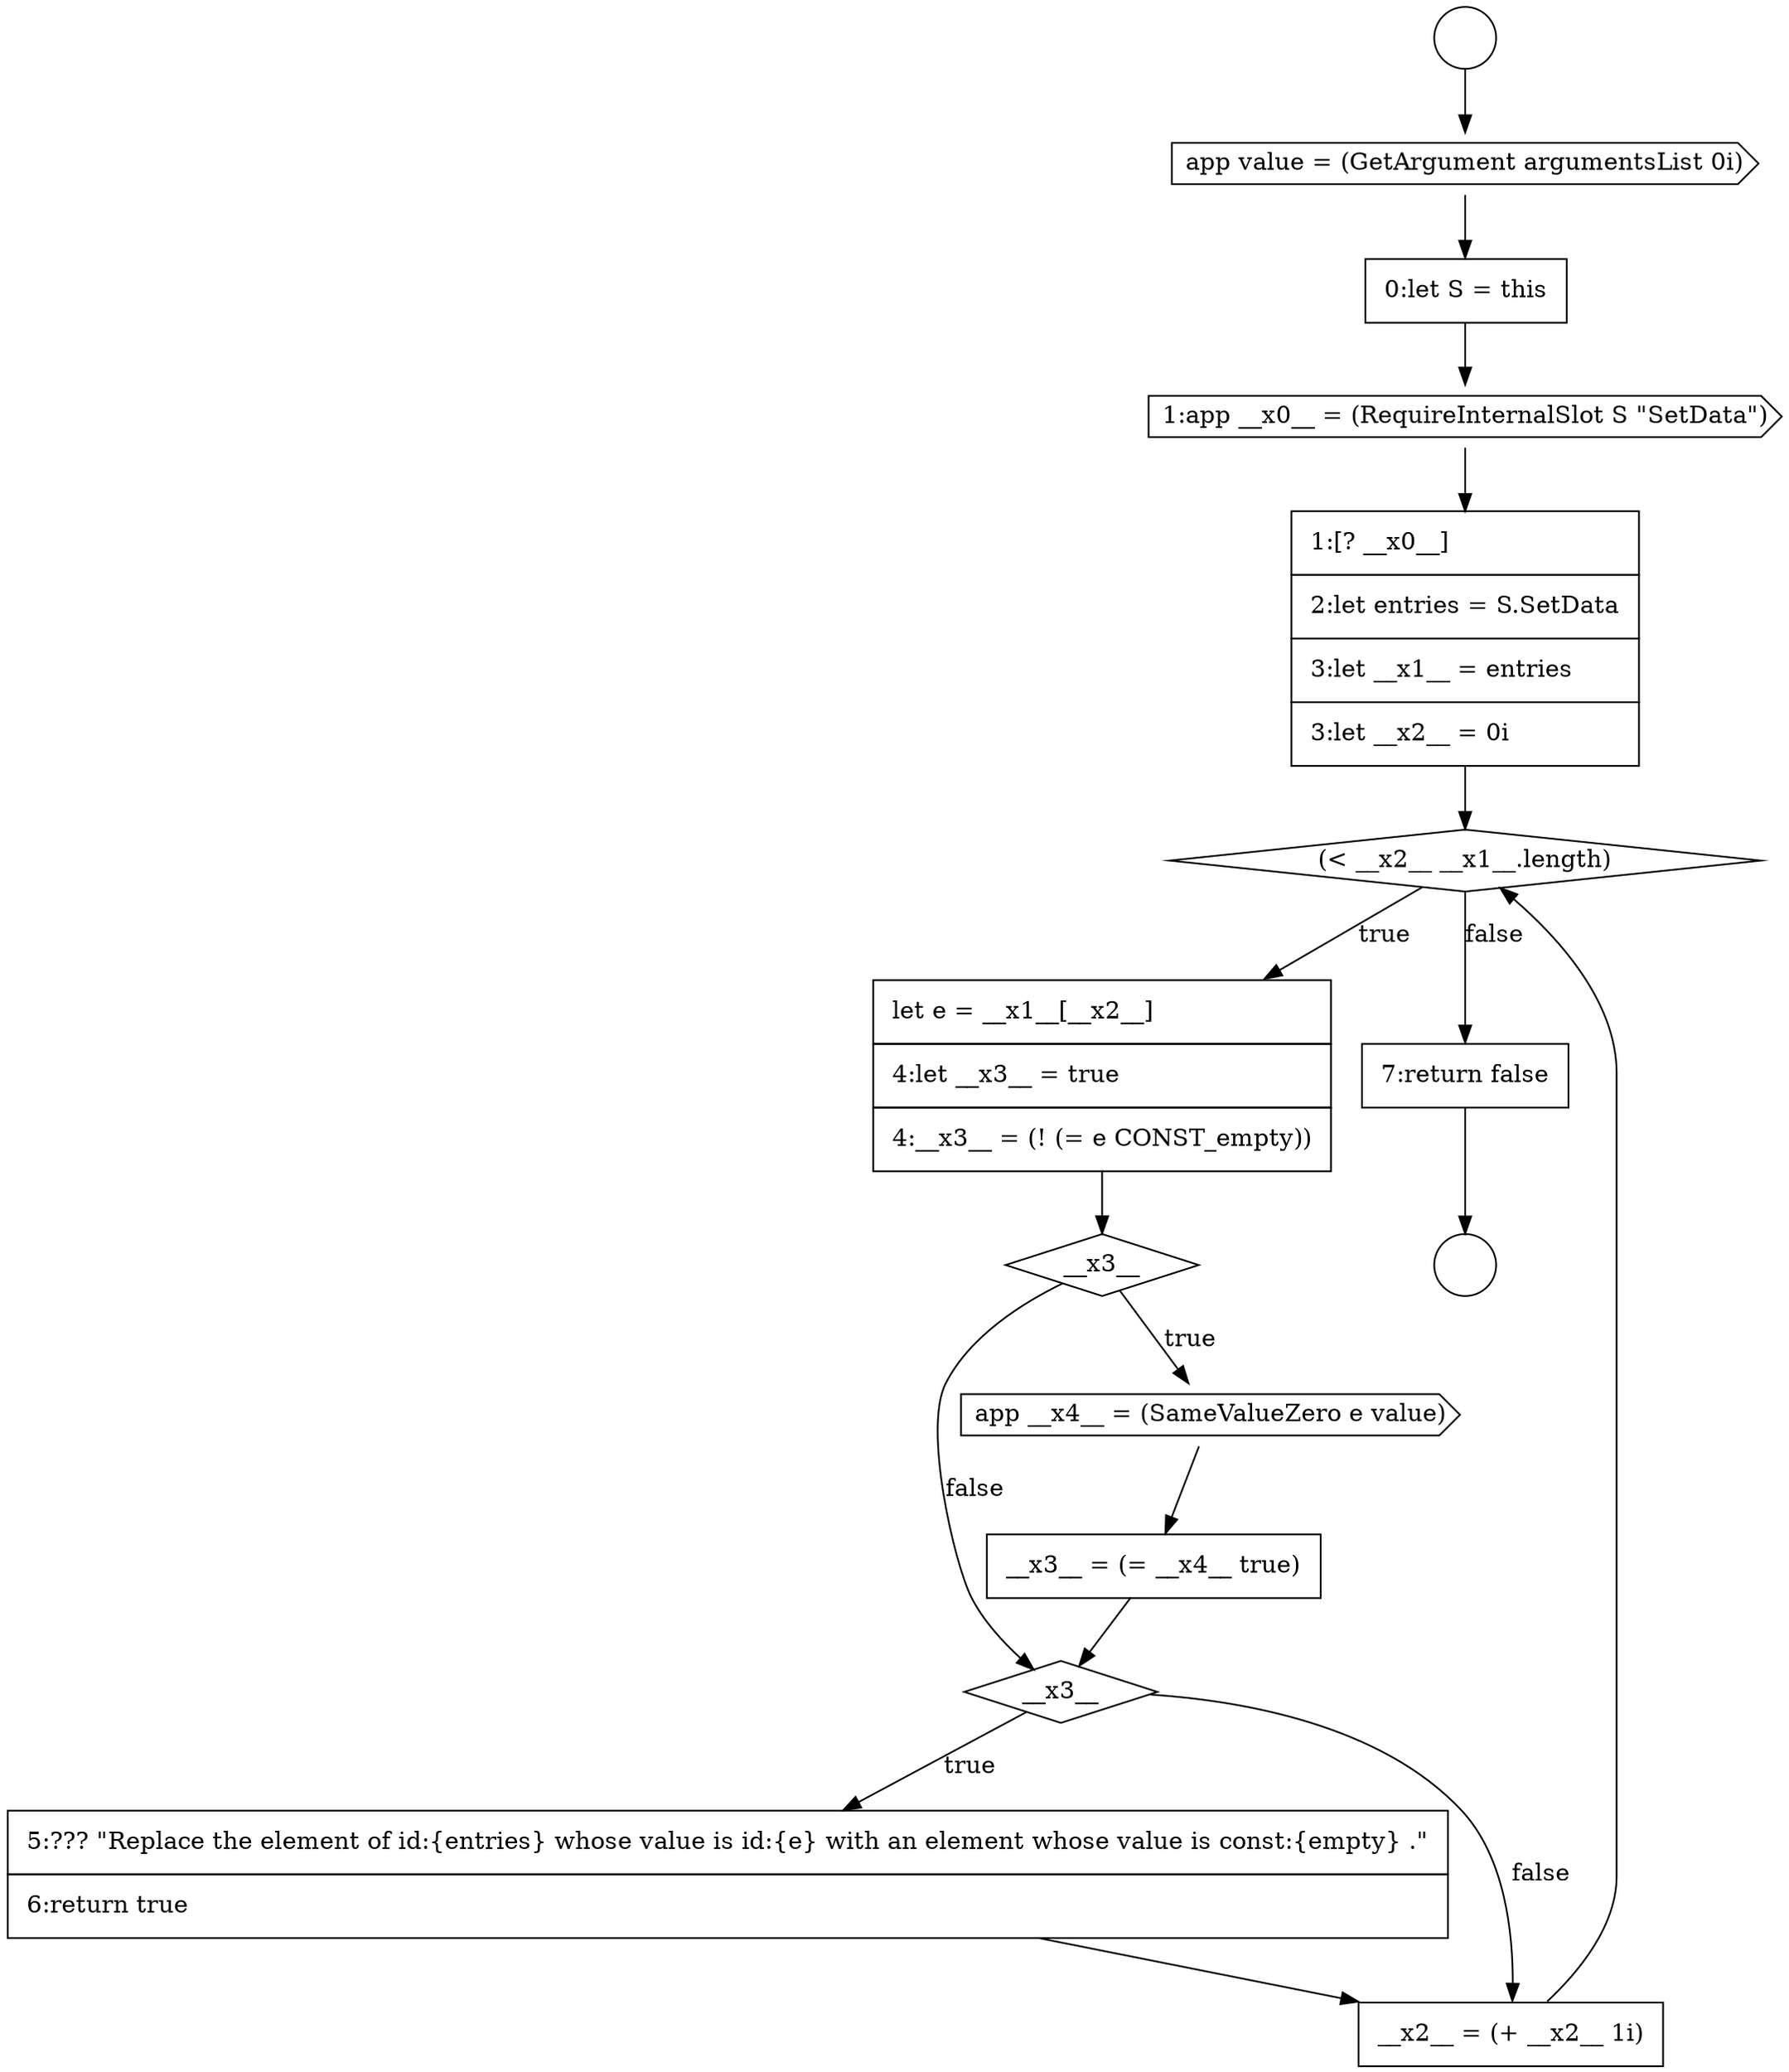 digraph {
  node16730 [shape=circle label=" " color="black" fillcolor="white" style=filled]
  node16733 [shape=cds, label=<<font color="black">1:app __x0__ = (RequireInternalSlot S &quot;SetData&quot;)</font>> color="black" fillcolor="white" style=filled]
  node16740 [shape=diamond, label=<<font color="black">__x3__</font>> color="black" fillcolor="white" style=filled]
  node16736 [shape=none, margin=0, label=<<font color="black">
    <table border="0" cellborder="1" cellspacing="0" cellpadding="10">
      <tr><td align="left">let e = __x1__[__x2__]</td></tr>
      <tr><td align="left">4:let __x3__ = true</td></tr>
      <tr><td align="left">4:__x3__ = (! (= e CONST_empty))</td></tr>
    </table>
  </font>> color="black" fillcolor="white" style=filled]
  node16729 [shape=circle label=" " color="black" fillcolor="white" style=filled]
  node16741 [shape=none, margin=0, label=<<font color="black">
    <table border="0" cellborder="1" cellspacing="0" cellpadding="10">
      <tr><td align="left">5:??? &quot;Replace the element of id:{entries} whose value is id:{e} with an element whose value is const:{empty} .&quot;</td></tr>
      <tr><td align="left">6:return true</td></tr>
    </table>
  </font>> color="black" fillcolor="white" style=filled]
  node16737 [shape=diamond, label=<<font color="black">__x3__</font>> color="black" fillcolor="white" style=filled]
  node16738 [shape=cds, label=<<font color="black">app __x4__ = (SameValueZero e value)</font>> color="black" fillcolor="white" style=filled]
  node16743 [shape=none, margin=0, label=<<font color="black">
    <table border="0" cellborder="1" cellspacing="0" cellpadding="10">
      <tr><td align="left">7:return false</td></tr>
    </table>
  </font>> color="black" fillcolor="white" style=filled]
  node16735 [shape=diamond, label=<<font color="black">(&lt; __x2__ __x1__.length)</font>> color="black" fillcolor="white" style=filled]
  node16732 [shape=none, margin=0, label=<<font color="black">
    <table border="0" cellborder="1" cellspacing="0" cellpadding="10">
      <tr><td align="left">0:let S = this</td></tr>
    </table>
  </font>> color="black" fillcolor="white" style=filled]
  node16731 [shape=cds, label=<<font color="black">app value = (GetArgument argumentsList 0i)</font>> color="black" fillcolor="white" style=filled]
  node16742 [shape=none, margin=0, label=<<font color="black">
    <table border="0" cellborder="1" cellspacing="0" cellpadding="10">
      <tr><td align="left">__x2__ = (+ __x2__ 1i)</td></tr>
    </table>
  </font>> color="black" fillcolor="white" style=filled]
  node16739 [shape=none, margin=0, label=<<font color="black">
    <table border="0" cellborder="1" cellspacing="0" cellpadding="10">
      <tr><td align="left">__x3__ = (= __x4__ true)</td></tr>
    </table>
  </font>> color="black" fillcolor="white" style=filled]
  node16734 [shape=none, margin=0, label=<<font color="black">
    <table border="0" cellborder="1" cellspacing="0" cellpadding="10">
      <tr><td align="left">1:[? __x0__]</td></tr>
      <tr><td align="left">2:let entries = S.SetData</td></tr>
      <tr><td align="left">3:let __x1__ = entries</td></tr>
      <tr><td align="left">3:let __x2__ = 0i</td></tr>
    </table>
  </font>> color="black" fillcolor="white" style=filled]
  node16737 -> node16738 [label=<<font color="black">true</font>> color="black"]
  node16737 -> node16740 [label=<<font color="black">false</font>> color="black"]
  node16740 -> node16741 [label=<<font color="black">true</font>> color="black"]
  node16740 -> node16742 [label=<<font color="black">false</font>> color="black"]
  node16743 -> node16730 [ color="black"]
  node16734 -> node16735 [ color="black"]
  node16733 -> node16734 [ color="black"]
  node16736 -> node16737 [ color="black"]
  node16741 -> node16742 [ color="black"]
  node16732 -> node16733 [ color="black"]
  node16738 -> node16739 [ color="black"]
  node16731 -> node16732 [ color="black"]
  node16742 -> node16735 [ color="black"]
  node16729 -> node16731 [ color="black"]
  node16735 -> node16736 [label=<<font color="black">true</font>> color="black"]
  node16735 -> node16743 [label=<<font color="black">false</font>> color="black"]
  node16739 -> node16740 [ color="black"]
}
